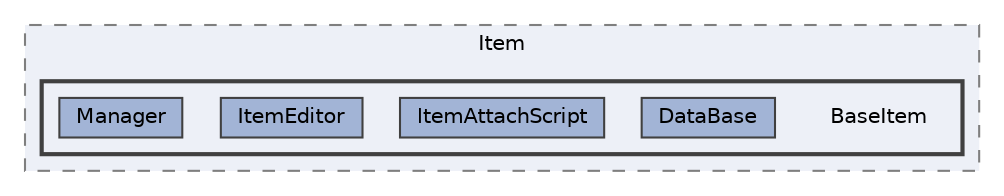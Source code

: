 digraph "003_Item/Item/BaseItem"
{
 // LATEX_PDF_SIZE
  bgcolor="transparent";
  edge [fontname=Helvetica,fontsize=10,labelfontname=Helvetica,labelfontsize=10];
  node [fontname=Helvetica,fontsize=10,shape=box,height=0.2,width=0.4];
  compound=true
  subgraph clusterdir_64514b9fcb17bfe19f8f31140b0ff5d9 {
    graph [ bgcolor="#edf0f7", pencolor="grey50", label="Item", fontname=Helvetica,fontsize=10 style="filled,dashed", URL="dir_64514b9fcb17bfe19f8f31140b0ff5d9.html",tooltip=""]
  subgraph clusterdir_32d354a89389014727e18595630980f6 {
    graph [ bgcolor="#edf0f7", pencolor="grey25", label="", fontname=Helvetica,fontsize=10 style="filled,bold", URL="dir_32d354a89389014727e18595630980f6.html",tooltip=""]
    dir_32d354a89389014727e18595630980f6 [shape=plaintext, label="BaseItem"];
  dir_3fbd6479933086fa780bfd090844bdea [label="DataBase", fillcolor="#a2b4d6", color="grey25", style="filled", URL="dir_3fbd6479933086fa780bfd090844bdea.html",tooltip=""];
  dir_67c2d44726c4c6b178d8ab5161e8e1c6 [label="ItemAttachScript", fillcolor="#a2b4d6", color="grey25", style="filled", URL="dir_67c2d44726c4c6b178d8ab5161e8e1c6.html",tooltip=""];
  dir_8096eba9902d72b55c7ef7dd30004715 [label="ItemEditor", fillcolor="#a2b4d6", color="grey25", style="filled", URL="dir_8096eba9902d72b55c7ef7dd30004715.html",tooltip=""];
  dir_018e2e573da44b1efd421914ba6cba99 [label="Manager", fillcolor="#a2b4d6", color="grey25", style="filled", URL="dir_018e2e573da44b1efd421914ba6cba99.html",tooltip=""];
  }
  }
}
